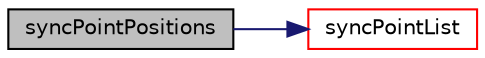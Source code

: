 digraph "syncPointPositions"
{
  bgcolor="transparent";
  edge [fontname="Helvetica",fontsize="10",labelfontname="Helvetica",labelfontsize="10"];
  node [fontname="Helvetica",fontsize="10",shape=record];
  rankdir="LR";
  Node1 [label="syncPointPositions",height=0.2,width=0.4,color="black", fillcolor="grey75", style="filled", fontcolor="black"];
  Node1 -> Node2 [color="midnightblue",fontsize="10",style="solid",fontname="Helvetica"];
  Node2 [label="syncPointList",height=0.2,width=0.4,color="red",URL="$a02634.html#a197ed77a9101bdfb37253bd3f507c017",tooltip="Synchronize values on all mesh points. "];
}
